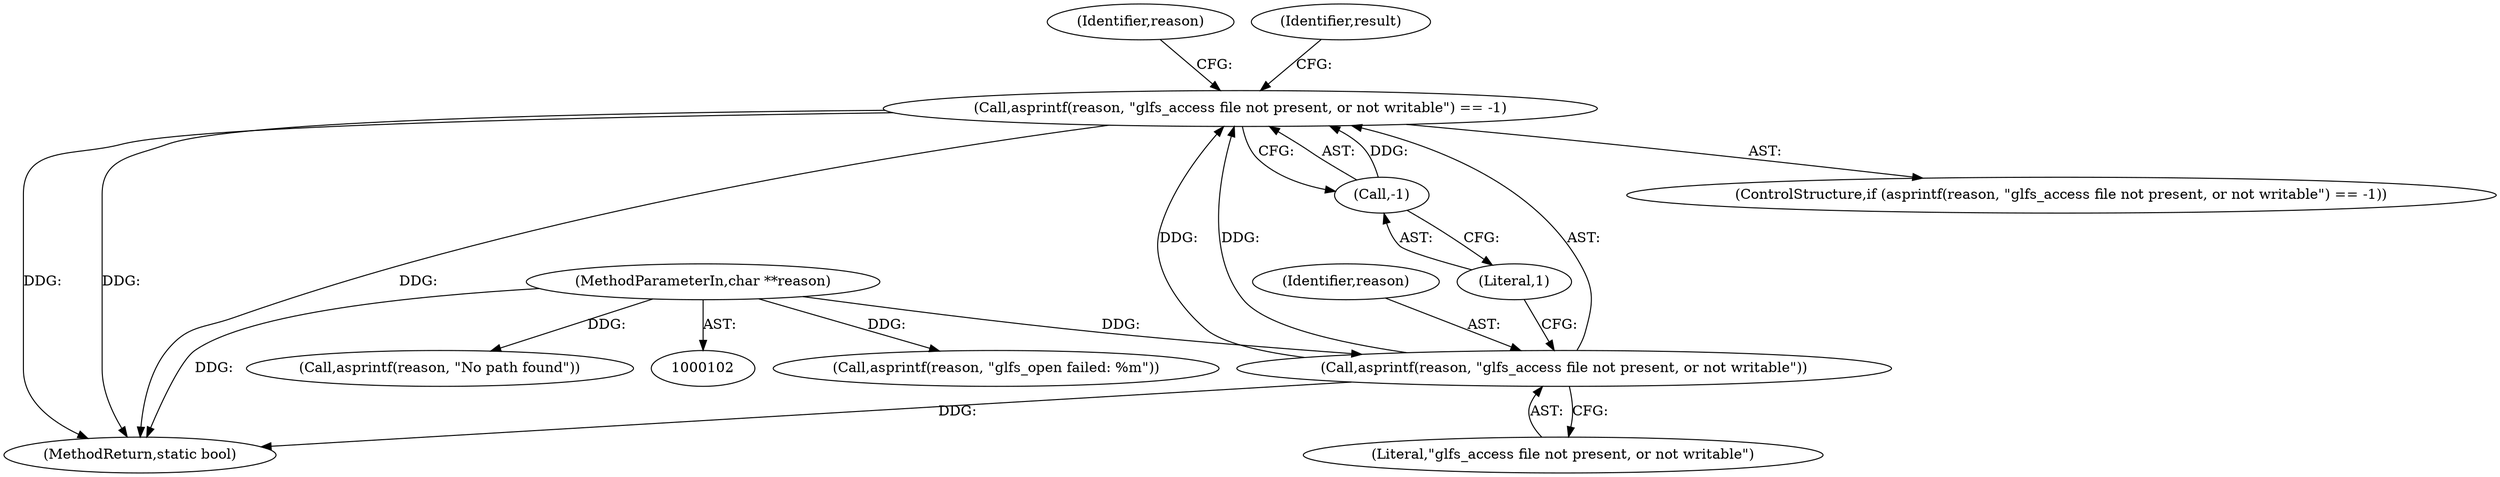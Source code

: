digraph "1_tcmu-runner_61bd03e600d2abf309173e9186f4d465bb1b7157@API" {
"1000204" [label="(Call,asprintf(reason, \"glfs_access file not present, or not writable\") == -1)"];
"1000205" [label="(Call,asprintf(reason, \"glfs_access file not present, or not writable\"))"];
"1000104" [label="(MethodParameterIn,char **reason)"];
"1000208" [label="(Call,-1)"];
"1000205" [label="(Call,asprintf(reason, \"glfs_access file not present, or not writable\"))"];
"1000203" [label="(ControlStructure,if (asprintf(reason, \"glfs_access file not present, or not writable\") == -1))"];
"1000206" [label="(Identifier,reason)"];
"1000209" [label="(Literal,1)"];
"1000204" [label="(Call,asprintf(reason, \"glfs_access file not present, or not writable\") == -1)"];
"1000208" [label="(Call,-1)"];
"1000104" [label="(MethodParameterIn,char **reason)"];
"1000212" [label="(Identifier,reason)"];
"1000177" [label="(Call,asprintf(reason, \"glfs_open failed: %m\"))"];
"1000233" [label="(MethodReturn,static bool)"];
"1000207" [label="(Literal,\"glfs_access file not present, or not writable\")"];
"1000215" [label="(Identifier,result)"];
"1000134" [label="(Call,asprintf(reason, \"No path found\"))"];
"1000204" -> "1000203"  [label="AST: "];
"1000204" -> "1000208"  [label="CFG: "];
"1000205" -> "1000204"  [label="AST: "];
"1000208" -> "1000204"  [label="AST: "];
"1000212" -> "1000204"  [label="CFG: "];
"1000215" -> "1000204"  [label="CFG: "];
"1000204" -> "1000233"  [label="DDG: "];
"1000204" -> "1000233"  [label="DDG: "];
"1000204" -> "1000233"  [label="DDG: "];
"1000205" -> "1000204"  [label="DDG: "];
"1000205" -> "1000204"  [label="DDG: "];
"1000208" -> "1000204"  [label="DDG: "];
"1000205" -> "1000207"  [label="CFG: "];
"1000206" -> "1000205"  [label="AST: "];
"1000207" -> "1000205"  [label="AST: "];
"1000209" -> "1000205"  [label="CFG: "];
"1000205" -> "1000233"  [label="DDG: "];
"1000104" -> "1000205"  [label="DDG: "];
"1000104" -> "1000102"  [label="AST: "];
"1000104" -> "1000233"  [label="DDG: "];
"1000104" -> "1000134"  [label="DDG: "];
"1000104" -> "1000177"  [label="DDG: "];
"1000208" -> "1000209"  [label="CFG: "];
"1000209" -> "1000208"  [label="AST: "];
}

